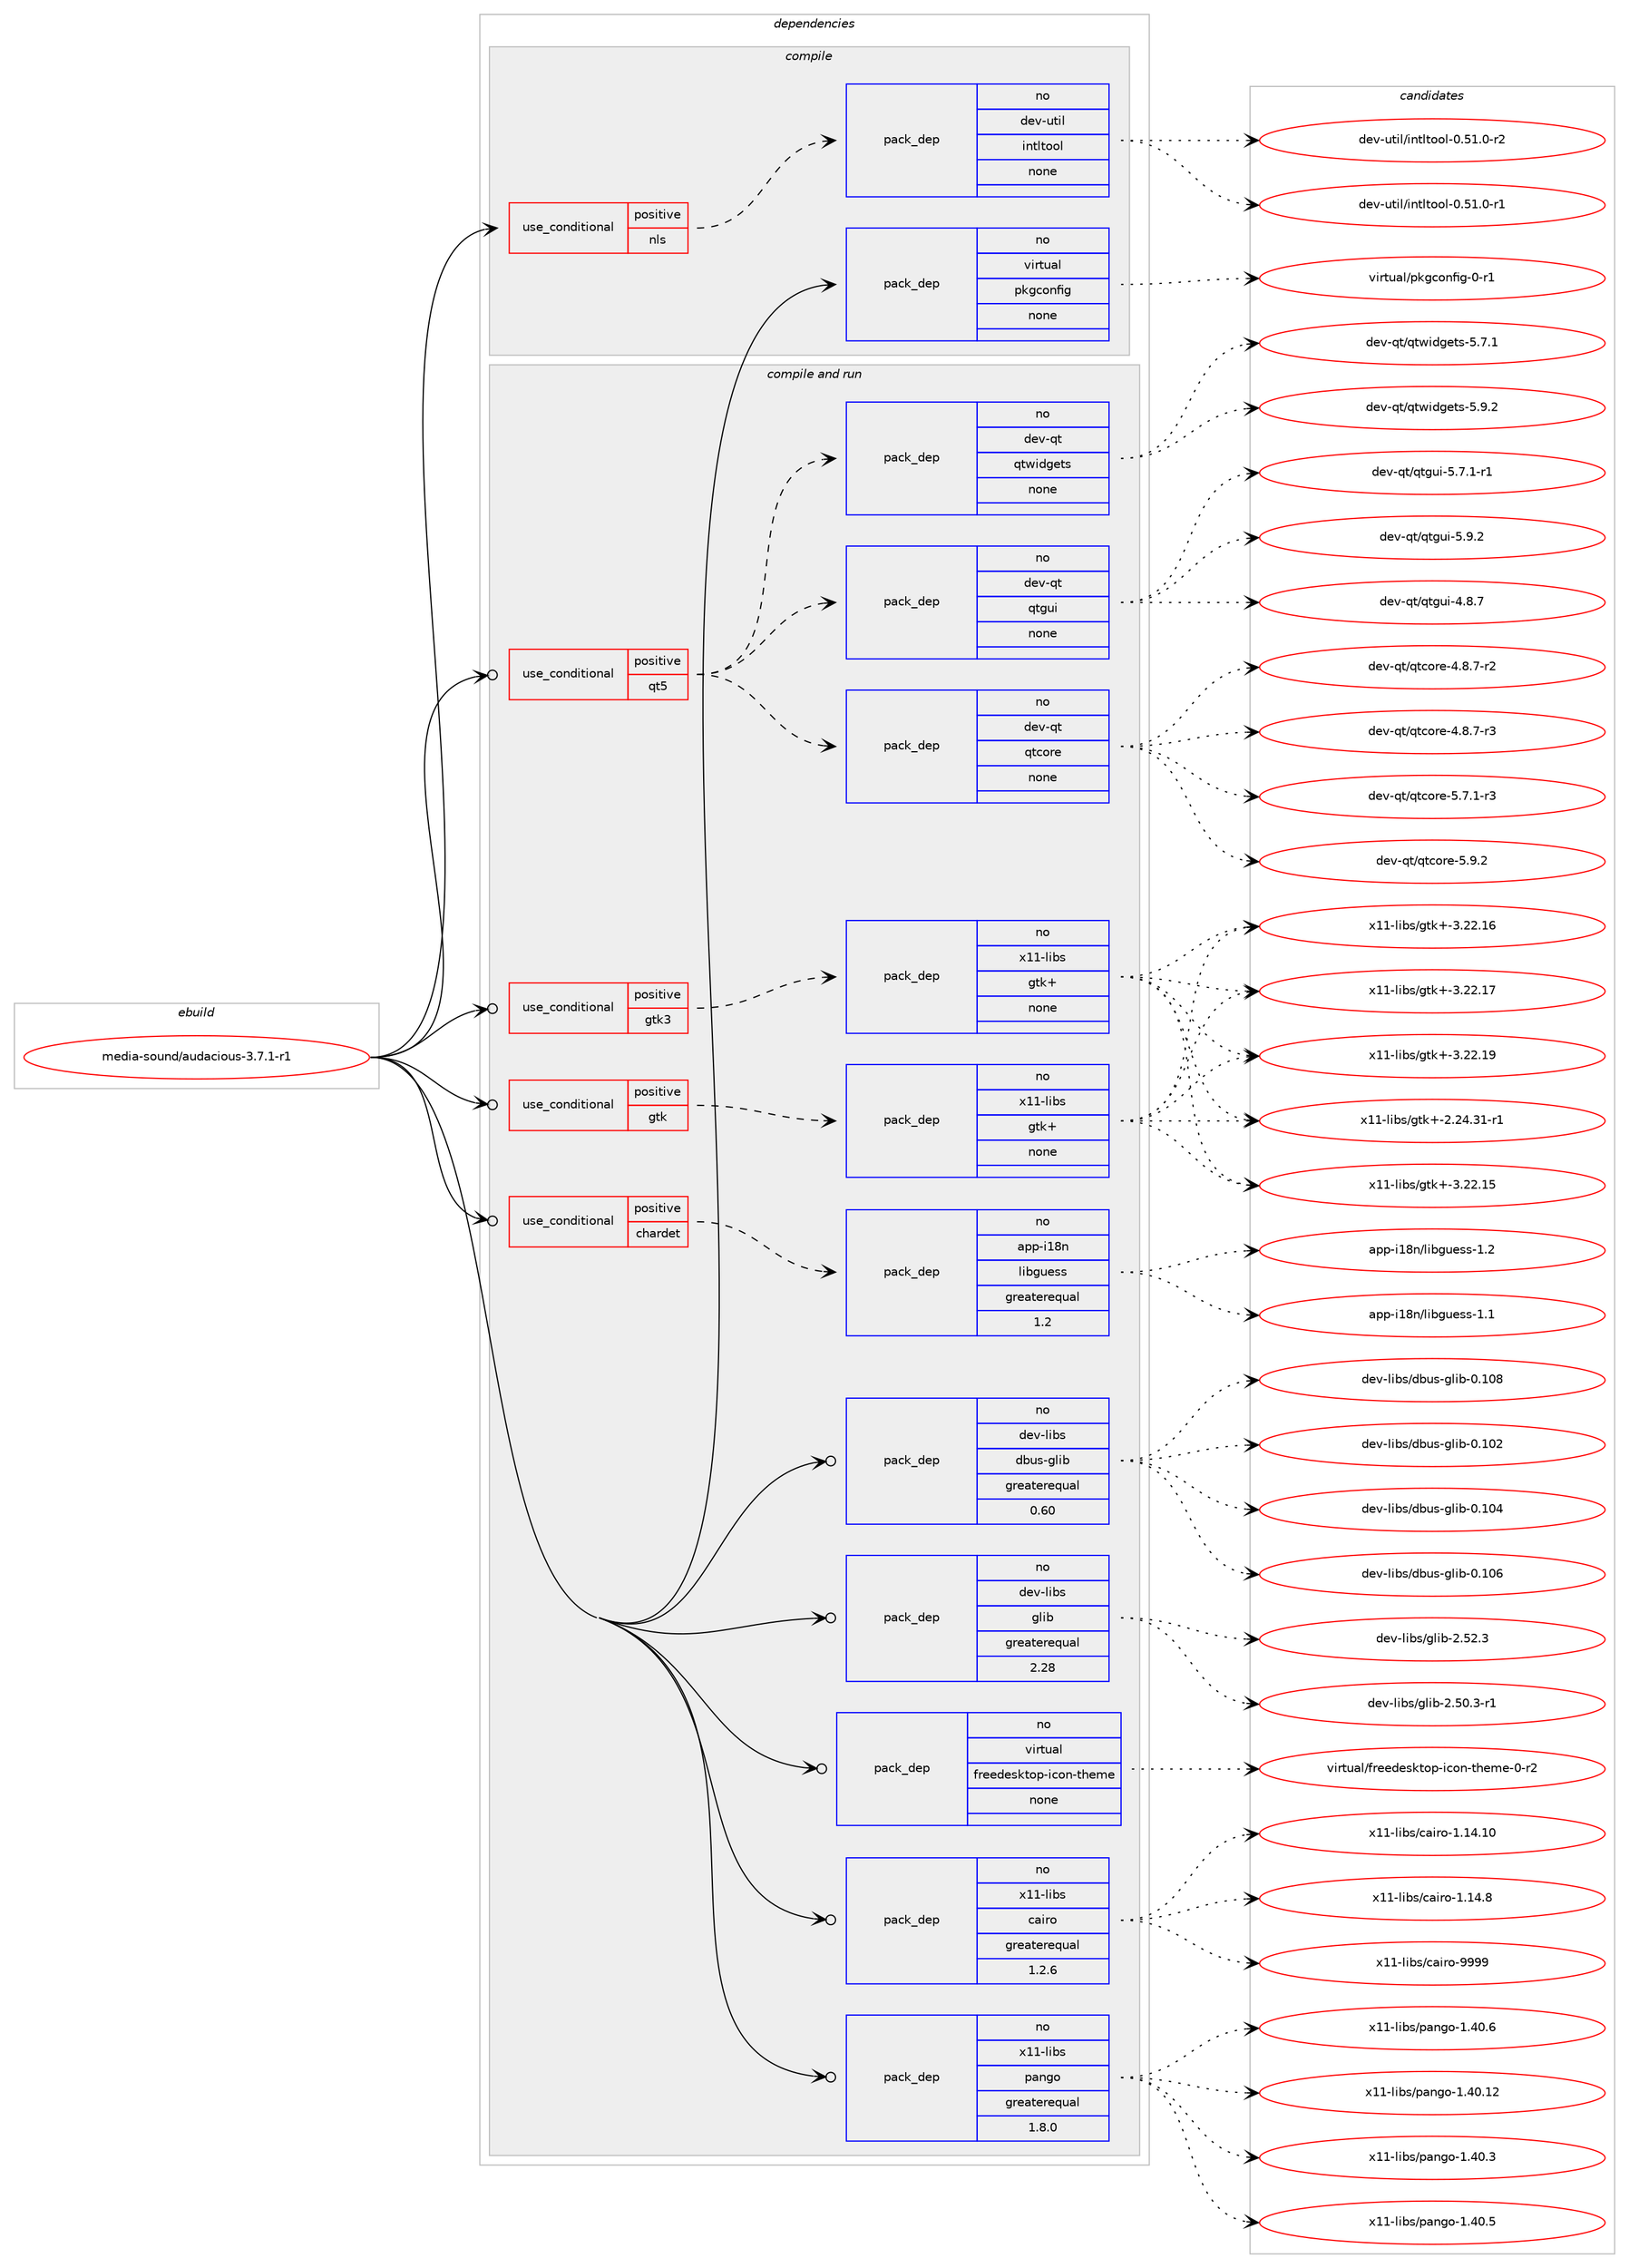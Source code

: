 digraph prolog {

# *************
# Graph options
# *************

newrank=true;
concentrate=true;
compound=true;
graph [rankdir=LR,fontname=Helvetica,fontsize=10,ranksep=1.5];#, ranksep=2.5, nodesep=0.2];
edge  [arrowhead=vee];
node  [fontname=Helvetica,fontsize=10];

# **********
# The ebuild
# **********

subgraph cluster_leftcol {
color=gray;
rank=same;
label=<<i>ebuild</i>>;
id [label="media-sound/audacious-3.7.1-r1", color=red, width=4, href="../media-sound/audacious-3.7.1-r1.svg"];
}

# ****************
# The dependencies
# ****************

subgraph cluster_midcol {
color=gray;
label=<<i>dependencies</i>>;
subgraph cluster_compile {
fillcolor="#eeeeee";
style=filled;
label=<<i>compile</i>>;
subgraph cond92895 {
dependency378984 [label=<<TABLE BORDER="0" CELLBORDER="1" CELLSPACING="0" CELLPADDING="4"><TR><TD ROWSPAN="3" CELLPADDING="10">use_conditional</TD></TR><TR><TD>positive</TD></TR><TR><TD>nls</TD></TR></TABLE>>, shape=none, color=red];
subgraph pack280009 {
dependency378985 [label=<<TABLE BORDER="0" CELLBORDER="1" CELLSPACING="0" CELLPADDING="4" WIDTH="220"><TR><TD ROWSPAN="6" CELLPADDING="30">pack_dep</TD></TR><TR><TD WIDTH="110">no</TD></TR><TR><TD>dev-util</TD></TR><TR><TD>intltool</TD></TR><TR><TD>none</TD></TR><TR><TD></TD></TR></TABLE>>, shape=none, color=blue];
}
dependency378984:e -> dependency378985:w [weight=20,style="dashed",arrowhead="vee"];
}
id:e -> dependency378984:w [weight=20,style="solid",arrowhead="vee"];
subgraph pack280010 {
dependency378986 [label=<<TABLE BORDER="0" CELLBORDER="1" CELLSPACING="0" CELLPADDING="4" WIDTH="220"><TR><TD ROWSPAN="6" CELLPADDING="30">pack_dep</TD></TR><TR><TD WIDTH="110">no</TD></TR><TR><TD>virtual</TD></TR><TR><TD>pkgconfig</TD></TR><TR><TD>none</TD></TR><TR><TD></TD></TR></TABLE>>, shape=none, color=blue];
}
id:e -> dependency378986:w [weight=20,style="solid",arrowhead="vee"];
}
subgraph cluster_compileandrun {
fillcolor="#eeeeee";
style=filled;
label=<<i>compile and run</i>>;
subgraph cond92896 {
dependency378987 [label=<<TABLE BORDER="0" CELLBORDER="1" CELLSPACING="0" CELLPADDING="4"><TR><TD ROWSPAN="3" CELLPADDING="10">use_conditional</TD></TR><TR><TD>positive</TD></TR><TR><TD>chardet</TD></TR></TABLE>>, shape=none, color=red];
subgraph pack280011 {
dependency378988 [label=<<TABLE BORDER="0" CELLBORDER="1" CELLSPACING="0" CELLPADDING="4" WIDTH="220"><TR><TD ROWSPAN="6" CELLPADDING="30">pack_dep</TD></TR><TR><TD WIDTH="110">no</TD></TR><TR><TD>app-i18n</TD></TR><TR><TD>libguess</TD></TR><TR><TD>greaterequal</TD></TR><TR><TD>1.2</TD></TR></TABLE>>, shape=none, color=blue];
}
dependency378987:e -> dependency378988:w [weight=20,style="dashed",arrowhead="vee"];
}
id:e -> dependency378987:w [weight=20,style="solid",arrowhead="odotvee"];
subgraph cond92897 {
dependency378989 [label=<<TABLE BORDER="0" CELLBORDER="1" CELLSPACING="0" CELLPADDING="4"><TR><TD ROWSPAN="3" CELLPADDING="10">use_conditional</TD></TR><TR><TD>positive</TD></TR><TR><TD>gtk</TD></TR></TABLE>>, shape=none, color=red];
subgraph pack280012 {
dependency378990 [label=<<TABLE BORDER="0" CELLBORDER="1" CELLSPACING="0" CELLPADDING="4" WIDTH="220"><TR><TD ROWSPAN="6" CELLPADDING="30">pack_dep</TD></TR><TR><TD WIDTH="110">no</TD></TR><TR><TD>x11-libs</TD></TR><TR><TD>gtk+</TD></TR><TR><TD>none</TD></TR><TR><TD></TD></TR></TABLE>>, shape=none, color=blue];
}
dependency378989:e -> dependency378990:w [weight=20,style="dashed",arrowhead="vee"];
}
id:e -> dependency378989:w [weight=20,style="solid",arrowhead="odotvee"];
subgraph cond92898 {
dependency378991 [label=<<TABLE BORDER="0" CELLBORDER="1" CELLSPACING="0" CELLPADDING="4"><TR><TD ROWSPAN="3" CELLPADDING="10">use_conditional</TD></TR><TR><TD>positive</TD></TR><TR><TD>gtk3</TD></TR></TABLE>>, shape=none, color=red];
subgraph pack280013 {
dependency378992 [label=<<TABLE BORDER="0" CELLBORDER="1" CELLSPACING="0" CELLPADDING="4" WIDTH="220"><TR><TD ROWSPAN="6" CELLPADDING="30">pack_dep</TD></TR><TR><TD WIDTH="110">no</TD></TR><TR><TD>x11-libs</TD></TR><TR><TD>gtk+</TD></TR><TR><TD>none</TD></TR><TR><TD></TD></TR></TABLE>>, shape=none, color=blue];
}
dependency378991:e -> dependency378992:w [weight=20,style="dashed",arrowhead="vee"];
}
id:e -> dependency378991:w [weight=20,style="solid",arrowhead="odotvee"];
subgraph cond92899 {
dependency378993 [label=<<TABLE BORDER="0" CELLBORDER="1" CELLSPACING="0" CELLPADDING="4"><TR><TD ROWSPAN="3" CELLPADDING="10">use_conditional</TD></TR><TR><TD>positive</TD></TR><TR><TD>qt5</TD></TR></TABLE>>, shape=none, color=red];
subgraph pack280014 {
dependency378994 [label=<<TABLE BORDER="0" CELLBORDER="1" CELLSPACING="0" CELLPADDING="4" WIDTH="220"><TR><TD ROWSPAN="6" CELLPADDING="30">pack_dep</TD></TR><TR><TD WIDTH="110">no</TD></TR><TR><TD>dev-qt</TD></TR><TR><TD>qtcore</TD></TR><TR><TD>none</TD></TR><TR><TD></TD></TR></TABLE>>, shape=none, color=blue];
}
dependency378993:e -> dependency378994:w [weight=20,style="dashed",arrowhead="vee"];
subgraph pack280015 {
dependency378995 [label=<<TABLE BORDER="0" CELLBORDER="1" CELLSPACING="0" CELLPADDING="4" WIDTH="220"><TR><TD ROWSPAN="6" CELLPADDING="30">pack_dep</TD></TR><TR><TD WIDTH="110">no</TD></TR><TR><TD>dev-qt</TD></TR><TR><TD>qtgui</TD></TR><TR><TD>none</TD></TR><TR><TD></TD></TR></TABLE>>, shape=none, color=blue];
}
dependency378993:e -> dependency378995:w [weight=20,style="dashed",arrowhead="vee"];
subgraph pack280016 {
dependency378996 [label=<<TABLE BORDER="0" CELLBORDER="1" CELLSPACING="0" CELLPADDING="4" WIDTH="220"><TR><TD ROWSPAN="6" CELLPADDING="30">pack_dep</TD></TR><TR><TD WIDTH="110">no</TD></TR><TR><TD>dev-qt</TD></TR><TR><TD>qtwidgets</TD></TR><TR><TD>none</TD></TR><TR><TD></TD></TR></TABLE>>, shape=none, color=blue];
}
dependency378993:e -> dependency378996:w [weight=20,style="dashed",arrowhead="vee"];
}
id:e -> dependency378993:w [weight=20,style="solid",arrowhead="odotvee"];
subgraph pack280017 {
dependency378997 [label=<<TABLE BORDER="0" CELLBORDER="1" CELLSPACING="0" CELLPADDING="4" WIDTH="220"><TR><TD ROWSPAN="6" CELLPADDING="30">pack_dep</TD></TR><TR><TD WIDTH="110">no</TD></TR><TR><TD>dev-libs</TD></TR><TR><TD>dbus-glib</TD></TR><TR><TD>greaterequal</TD></TR><TR><TD>0.60</TD></TR></TABLE>>, shape=none, color=blue];
}
id:e -> dependency378997:w [weight=20,style="solid",arrowhead="odotvee"];
subgraph pack280018 {
dependency378998 [label=<<TABLE BORDER="0" CELLBORDER="1" CELLSPACING="0" CELLPADDING="4" WIDTH="220"><TR><TD ROWSPAN="6" CELLPADDING="30">pack_dep</TD></TR><TR><TD WIDTH="110">no</TD></TR><TR><TD>dev-libs</TD></TR><TR><TD>glib</TD></TR><TR><TD>greaterequal</TD></TR><TR><TD>2.28</TD></TR></TABLE>>, shape=none, color=blue];
}
id:e -> dependency378998:w [weight=20,style="solid",arrowhead="odotvee"];
subgraph pack280019 {
dependency378999 [label=<<TABLE BORDER="0" CELLBORDER="1" CELLSPACING="0" CELLPADDING="4" WIDTH="220"><TR><TD ROWSPAN="6" CELLPADDING="30">pack_dep</TD></TR><TR><TD WIDTH="110">no</TD></TR><TR><TD>virtual</TD></TR><TR><TD>freedesktop-icon-theme</TD></TR><TR><TD>none</TD></TR><TR><TD></TD></TR></TABLE>>, shape=none, color=blue];
}
id:e -> dependency378999:w [weight=20,style="solid",arrowhead="odotvee"];
subgraph pack280020 {
dependency379000 [label=<<TABLE BORDER="0" CELLBORDER="1" CELLSPACING="0" CELLPADDING="4" WIDTH="220"><TR><TD ROWSPAN="6" CELLPADDING="30">pack_dep</TD></TR><TR><TD WIDTH="110">no</TD></TR><TR><TD>x11-libs</TD></TR><TR><TD>cairo</TD></TR><TR><TD>greaterequal</TD></TR><TR><TD>1.2.6</TD></TR></TABLE>>, shape=none, color=blue];
}
id:e -> dependency379000:w [weight=20,style="solid",arrowhead="odotvee"];
subgraph pack280021 {
dependency379001 [label=<<TABLE BORDER="0" CELLBORDER="1" CELLSPACING="0" CELLPADDING="4" WIDTH="220"><TR><TD ROWSPAN="6" CELLPADDING="30">pack_dep</TD></TR><TR><TD WIDTH="110">no</TD></TR><TR><TD>x11-libs</TD></TR><TR><TD>pango</TD></TR><TR><TD>greaterequal</TD></TR><TR><TD>1.8.0</TD></TR></TABLE>>, shape=none, color=blue];
}
id:e -> dependency379001:w [weight=20,style="solid",arrowhead="odotvee"];
}
subgraph cluster_run {
fillcolor="#eeeeee";
style=filled;
label=<<i>run</i>>;
}
}

# **************
# The candidates
# **************

subgraph cluster_choices {
rank=same;
color=gray;
label=<<i>candidates</i>>;

subgraph choice280009 {
color=black;
nodesep=1;
choice1001011184511711610510847105110116108116111111108454846534946484511449 [label="dev-util/intltool-0.51.0-r1", color=red, width=4,href="../dev-util/intltool-0.51.0-r1.svg"];
choice1001011184511711610510847105110116108116111111108454846534946484511450 [label="dev-util/intltool-0.51.0-r2", color=red, width=4,href="../dev-util/intltool-0.51.0-r2.svg"];
dependency378985:e -> choice1001011184511711610510847105110116108116111111108454846534946484511449:w [style=dotted,weight="100"];
dependency378985:e -> choice1001011184511711610510847105110116108116111111108454846534946484511450:w [style=dotted,weight="100"];
}
subgraph choice280010 {
color=black;
nodesep=1;
choice11810511411611797108471121071039911111010210510345484511449 [label="virtual/pkgconfig-0-r1", color=red, width=4,href="../virtual/pkgconfig-0-r1.svg"];
dependency378986:e -> choice11810511411611797108471121071039911111010210510345484511449:w [style=dotted,weight="100"];
}
subgraph choice280011 {
color=black;
nodesep=1;
choice97112112451054956110471081059810311710111511545494649 [label="app-i18n/libguess-1.1", color=red, width=4,href="../app-i18n/libguess-1.1.svg"];
choice97112112451054956110471081059810311710111511545494650 [label="app-i18n/libguess-1.2", color=red, width=4,href="../app-i18n/libguess-1.2.svg"];
dependency378988:e -> choice97112112451054956110471081059810311710111511545494649:w [style=dotted,weight="100"];
dependency378988:e -> choice97112112451054956110471081059810311710111511545494650:w [style=dotted,weight="100"];
}
subgraph choice280012 {
color=black;
nodesep=1;
choice12049494510810598115471031161074345504650524651494511449 [label="x11-libs/gtk+-2.24.31-r1", color=red, width=4,href="../x11-libs/gtk+-2.24.31-r1.svg"];
choice1204949451081059811547103116107434551465050464953 [label="x11-libs/gtk+-3.22.15", color=red, width=4,href="../x11-libs/gtk+-3.22.15.svg"];
choice1204949451081059811547103116107434551465050464954 [label="x11-libs/gtk+-3.22.16", color=red, width=4,href="../x11-libs/gtk+-3.22.16.svg"];
choice1204949451081059811547103116107434551465050464955 [label="x11-libs/gtk+-3.22.17", color=red, width=4,href="../x11-libs/gtk+-3.22.17.svg"];
choice1204949451081059811547103116107434551465050464957 [label="x11-libs/gtk+-3.22.19", color=red, width=4,href="../x11-libs/gtk+-3.22.19.svg"];
dependency378990:e -> choice12049494510810598115471031161074345504650524651494511449:w [style=dotted,weight="100"];
dependency378990:e -> choice1204949451081059811547103116107434551465050464953:w [style=dotted,weight="100"];
dependency378990:e -> choice1204949451081059811547103116107434551465050464954:w [style=dotted,weight="100"];
dependency378990:e -> choice1204949451081059811547103116107434551465050464955:w [style=dotted,weight="100"];
dependency378990:e -> choice1204949451081059811547103116107434551465050464957:w [style=dotted,weight="100"];
}
subgraph choice280013 {
color=black;
nodesep=1;
choice12049494510810598115471031161074345504650524651494511449 [label="x11-libs/gtk+-2.24.31-r1", color=red, width=4,href="../x11-libs/gtk+-2.24.31-r1.svg"];
choice1204949451081059811547103116107434551465050464953 [label="x11-libs/gtk+-3.22.15", color=red, width=4,href="../x11-libs/gtk+-3.22.15.svg"];
choice1204949451081059811547103116107434551465050464954 [label="x11-libs/gtk+-3.22.16", color=red, width=4,href="../x11-libs/gtk+-3.22.16.svg"];
choice1204949451081059811547103116107434551465050464955 [label="x11-libs/gtk+-3.22.17", color=red, width=4,href="../x11-libs/gtk+-3.22.17.svg"];
choice1204949451081059811547103116107434551465050464957 [label="x11-libs/gtk+-3.22.19", color=red, width=4,href="../x11-libs/gtk+-3.22.19.svg"];
dependency378992:e -> choice12049494510810598115471031161074345504650524651494511449:w [style=dotted,weight="100"];
dependency378992:e -> choice1204949451081059811547103116107434551465050464953:w [style=dotted,weight="100"];
dependency378992:e -> choice1204949451081059811547103116107434551465050464954:w [style=dotted,weight="100"];
dependency378992:e -> choice1204949451081059811547103116107434551465050464955:w [style=dotted,weight="100"];
dependency378992:e -> choice1204949451081059811547103116107434551465050464957:w [style=dotted,weight="100"];
}
subgraph choice280014 {
color=black;
nodesep=1;
choice1001011184511311647113116991111141014552465646554511450 [label="dev-qt/qtcore-4.8.7-r2", color=red, width=4,href="../dev-qt/qtcore-4.8.7-r2.svg"];
choice1001011184511311647113116991111141014552465646554511451 [label="dev-qt/qtcore-4.8.7-r3", color=red, width=4,href="../dev-qt/qtcore-4.8.7-r3.svg"];
choice1001011184511311647113116991111141014553465546494511451 [label="dev-qt/qtcore-5.7.1-r3", color=red, width=4,href="../dev-qt/qtcore-5.7.1-r3.svg"];
choice100101118451131164711311699111114101455346574650 [label="dev-qt/qtcore-5.9.2", color=red, width=4,href="../dev-qt/qtcore-5.9.2.svg"];
dependency378994:e -> choice1001011184511311647113116991111141014552465646554511450:w [style=dotted,weight="100"];
dependency378994:e -> choice1001011184511311647113116991111141014552465646554511451:w [style=dotted,weight="100"];
dependency378994:e -> choice1001011184511311647113116991111141014553465546494511451:w [style=dotted,weight="100"];
dependency378994:e -> choice100101118451131164711311699111114101455346574650:w [style=dotted,weight="100"];
}
subgraph choice280015 {
color=black;
nodesep=1;
choice1001011184511311647113116103117105455246564655 [label="dev-qt/qtgui-4.8.7", color=red, width=4,href="../dev-qt/qtgui-4.8.7.svg"];
choice10010111845113116471131161031171054553465546494511449 [label="dev-qt/qtgui-5.7.1-r1", color=red, width=4,href="../dev-qt/qtgui-5.7.1-r1.svg"];
choice1001011184511311647113116103117105455346574650 [label="dev-qt/qtgui-5.9.2", color=red, width=4,href="../dev-qt/qtgui-5.9.2.svg"];
dependency378995:e -> choice1001011184511311647113116103117105455246564655:w [style=dotted,weight="100"];
dependency378995:e -> choice10010111845113116471131161031171054553465546494511449:w [style=dotted,weight="100"];
dependency378995:e -> choice1001011184511311647113116103117105455346574650:w [style=dotted,weight="100"];
}
subgraph choice280016 {
color=black;
nodesep=1;
choice1001011184511311647113116119105100103101116115455346554649 [label="dev-qt/qtwidgets-5.7.1", color=red, width=4,href="../dev-qt/qtwidgets-5.7.1.svg"];
choice1001011184511311647113116119105100103101116115455346574650 [label="dev-qt/qtwidgets-5.9.2", color=red, width=4,href="../dev-qt/qtwidgets-5.9.2.svg"];
dependency378996:e -> choice1001011184511311647113116119105100103101116115455346554649:w [style=dotted,weight="100"];
dependency378996:e -> choice1001011184511311647113116119105100103101116115455346574650:w [style=dotted,weight="100"];
}
subgraph choice280017 {
color=black;
nodesep=1;
choice100101118451081059811547100981171154510310810598454846494850 [label="dev-libs/dbus-glib-0.102", color=red, width=4,href="../dev-libs/dbus-glib-0.102.svg"];
choice100101118451081059811547100981171154510310810598454846494852 [label="dev-libs/dbus-glib-0.104", color=red, width=4,href="../dev-libs/dbus-glib-0.104.svg"];
choice100101118451081059811547100981171154510310810598454846494854 [label="dev-libs/dbus-glib-0.106", color=red, width=4,href="../dev-libs/dbus-glib-0.106.svg"];
choice100101118451081059811547100981171154510310810598454846494856 [label="dev-libs/dbus-glib-0.108", color=red, width=4,href="../dev-libs/dbus-glib-0.108.svg"];
dependency378997:e -> choice100101118451081059811547100981171154510310810598454846494850:w [style=dotted,weight="100"];
dependency378997:e -> choice100101118451081059811547100981171154510310810598454846494852:w [style=dotted,weight="100"];
dependency378997:e -> choice100101118451081059811547100981171154510310810598454846494854:w [style=dotted,weight="100"];
dependency378997:e -> choice100101118451081059811547100981171154510310810598454846494856:w [style=dotted,weight="100"];
}
subgraph choice280018 {
color=black;
nodesep=1;
choice10010111845108105981154710310810598455046534846514511449 [label="dev-libs/glib-2.50.3-r1", color=red, width=4,href="../dev-libs/glib-2.50.3-r1.svg"];
choice1001011184510810598115471031081059845504653504651 [label="dev-libs/glib-2.52.3", color=red, width=4,href="../dev-libs/glib-2.52.3.svg"];
dependency378998:e -> choice10010111845108105981154710310810598455046534846514511449:w [style=dotted,weight="100"];
dependency378998:e -> choice1001011184510810598115471031081059845504653504651:w [style=dotted,weight="100"];
}
subgraph choice280019 {
color=black;
nodesep=1;
choice118105114116117971084710211410110110010111510711611111245105991111104511610410110910145484511450 [label="virtual/freedesktop-icon-theme-0-r2", color=red, width=4,href="../virtual/freedesktop-icon-theme-0-r2.svg"];
dependency378999:e -> choice118105114116117971084710211410110110010111510711611111245105991111104511610410110910145484511450:w [style=dotted,weight="100"];
}
subgraph choice280020 {
color=black;
nodesep=1;
choice120494945108105981154799971051141114549464952464948 [label="x11-libs/cairo-1.14.10", color=red, width=4,href="../x11-libs/cairo-1.14.10.svg"];
choice1204949451081059811547999710511411145494649524656 [label="x11-libs/cairo-1.14.8", color=red, width=4,href="../x11-libs/cairo-1.14.8.svg"];
choice120494945108105981154799971051141114557575757 [label="x11-libs/cairo-9999", color=red, width=4,href="../x11-libs/cairo-9999.svg"];
dependency379000:e -> choice120494945108105981154799971051141114549464952464948:w [style=dotted,weight="100"];
dependency379000:e -> choice1204949451081059811547999710511411145494649524656:w [style=dotted,weight="100"];
dependency379000:e -> choice120494945108105981154799971051141114557575757:w [style=dotted,weight="100"];
}
subgraph choice280021 {
color=black;
nodesep=1;
choice1204949451081059811547112971101031114549465248464950 [label="x11-libs/pango-1.40.12", color=red, width=4,href="../x11-libs/pango-1.40.12.svg"];
choice12049494510810598115471129711010311145494652484651 [label="x11-libs/pango-1.40.3", color=red, width=4,href="../x11-libs/pango-1.40.3.svg"];
choice12049494510810598115471129711010311145494652484653 [label="x11-libs/pango-1.40.5", color=red, width=4,href="../x11-libs/pango-1.40.5.svg"];
choice12049494510810598115471129711010311145494652484654 [label="x11-libs/pango-1.40.6", color=red, width=4,href="../x11-libs/pango-1.40.6.svg"];
dependency379001:e -> choice1204949451081059811547112971101031114549465248464950:w [style=dotted,weight="100"];
dependency379001:e -> choice12049494510810598115471129711010311145494652484651:w [style=dotted,weight="100"];
dependency379001:e -> choice12049494510810598115471129711010311145494652484653:w [style=dotted,weight="100"];
dependency379001:e -> choice12049494510810598115471129711010311145494652484654:w [style=dotted,weight="100"];
}
}

}
